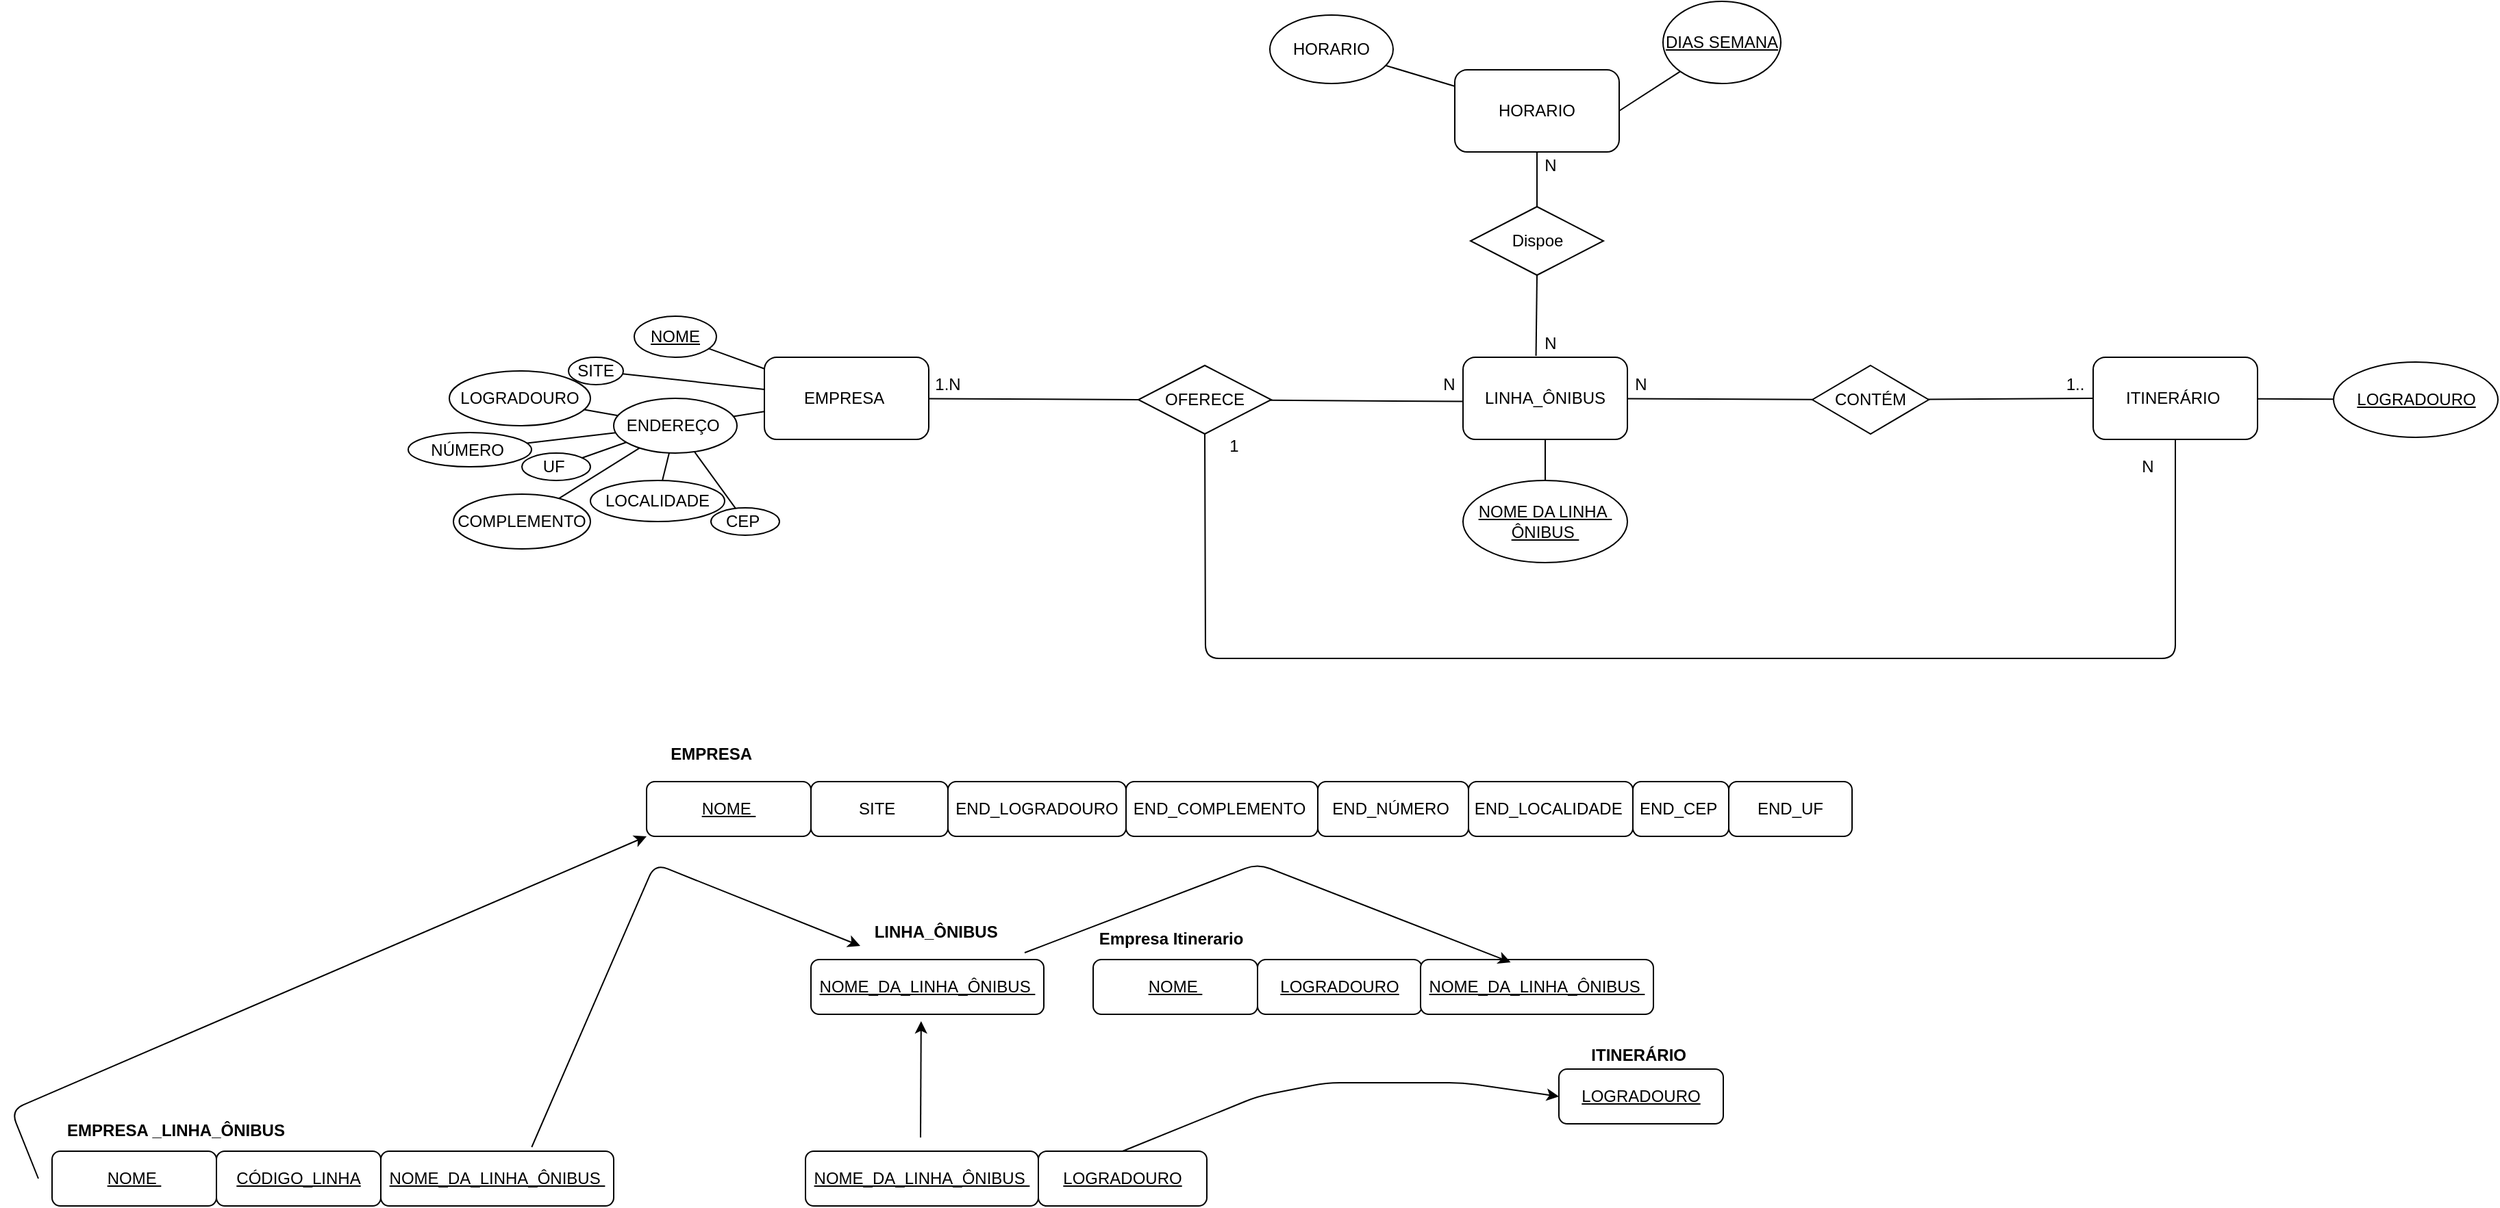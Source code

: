 <mxfile version="14.4.6" type="device"><diagram id="N6m5x3sc0WAiaWszn8y5" name="Page-1"><mxGraphModel dx="2401" dy="1858" grid="1" gridSize="10" guides="1" tooltips="1" connect="1" arrows="1" fold="1" page="1" pageScale="1" pageWidth="827" pageHeight="1169" math="0" shadow="0"><root><mxCell id="0"/><mxCell id="1" parent="0"/><mxCell id="HRMItKFjVG_AQxvLuuM6-1" value="ITINERÁRIO&amp;nbsp;" style="rounded=1;whiteSpace=wrap;html=1;" parent="1" vertex="1"><mxGeometry x="700" y="120" width="120" height="60" as="geometry"/></mxCell><mxCell id="HRMItKFjVG_AQxvLuuM6-2" value="LINHA_ÔNIBUS" style="rounded=1;whiteSpace=wrap;html=1;" parent="1" vertex="1"><mxGeometry x="240" y="120" width="120" height="60" as="geometry"/></mxCell><mxCell id="HRMItKFjVG_AQxvLuuM6-4" value="EMPRESA&amp;nbsp;" style="rounded=1;whiteSpace=wrap;html=1;" parent="1" vertex="1"><mxGeometry x="-270" y="120" width="120" height="60" as="geometry"/></mxCell><mxCell id="HRMItKFjVG_AQxvLuuM6-7" value="NÚMERO&amp;nbsp;" style="ellipse;whiteSpace=wrap;html=1;" parent="1" vertex="1"><mxGeometry x="-530" y="175" width="90" height="25" as="geometry"/></mxCell><mxCell id="HRMItKFjVG_AQxvLuuM6-8" value="CEP&amp;nbsp;" style="ellipse;whiteSpace=wrap;html=1;" parent="1" vertex="1"><mxGeometry x="-309" y="230" width="50" height="20" as="geometry"/></mxCell><mxCell id="HRMItKFjVG_AQxvLuuM6-9" value="LOCALIDADE" style="ellipse;whiteSpace=wrap;html=1;" parent="1" vertex="1"><mxGeometry x="-397" y="210" width="98" height="30" as="geometry"/></mxCell><mxCell id="HRMItKFjVG_AQxvLuuM6-10" value="LOGRADOURO" style="ellipse;whiteSpace=wrap;html=1;" parent="1" vertex="1"><mxGeometry x="-500" y="130" width="103" height="40" as="geometry"/></mxCell><mxCell id="HRMItKFjVG_AQxvLuuM6-11" value="COMPLEMENTO" style="ellipse;whiteSpace=wrap;html=1;" parent="1" vertex="1"><mxGeometry x="-497" y="220" width="100" height="40" as="geometry"/></mxCell><mxCell id="HRMItKFjVG_AQxvLuuM6-12" value="UF&amp;nbsp;" style="ellipse;whiteSpace=wrap;html=1;" parent="1" vertex="1"><mxGeometry x="-447" y="190" width="50" height="20" as="geometry"/></mxCell><mxCell id="HRMItKFjVG_AQxvLuuM6-13" value="ENDEREÇO&amp;nbsp;" style="ellipse;whiteSpace=wrap;html=1;" parent="1" vertex="1"><mxGeometry x="-380" y="150" width="90" height="40" as="geometry"/></mxCell><mxCell id="HRMItKFjVG_AQxvLuuM6-14" value="SITE" style="ellipse;whiteSpace=wrap;html=1;" parent="1" vertex="1"><mxGeometry x="-413" y="120" width="40" height="20" as="geometry"/></mxCell><mxCell id="HRMItKFjVG_AQxvLuuM6-15" value="&lt;u&gt;NOME&lt;/u&gt;" style="ellipse;whiteSpace=wrap;html=1;" parent="1" vertex="1"><mxGeometry x="-365" y="90" width="60" height="30" as="geometry"/></mxCell><mxCell id="HRMItKFjVG_AQxvLuuM6-21" value="&lt;u&gt;LOGRADOURO&lt;/u&gt;" style="ellipse;whiteSpace=wrap;html=1;" parent="1" vertex="1"><mxGeometry x="875.5" y="123.5" width="120" height="55" as="geometry"/></mxCell><mxCell id="HRMItKFjVG_AQxvLuuM6-33" value="OFERECE" style="rhombus;whiteSpace=wrap;html=1;" parent="1" vertex="1"><mxGeometry x="3" y="126" width="97" height="50" as="geometry"/></mxCell><mxCell id="HRMItKFjVG_AQxvLuuM6-36" value="CONTÉM" style="rhombus;whiteSpace=wrap;html=1;" parent="1" vertex="1"><mxGeometry x="495" y="126" width="85" height="50" as="geometry"/></mxCell><mxCell id="HRMItKFjVG_AQxvLuuM6-38" value="" style="endArrow=none;html=1;" parent="1" source="HRMItKFjVG_AQxvLuuM6-15" target="HRMItKFjVG_AQxvLuuM6-4" edge="1"><mxGeometry width="50" height="50" relative="1" as="geometry"><mxPoint x="-240" y="80" as="sourcePoint"/><mxPoint x="-190" y="30" as="targetPoint"/></mxGeometry></mxCell><mxCell id="HRMItKFjVG_AQxvLuuM6-39" value="" style="endArrow=none;html=1;" parent="1" source="HRMItKFjVG_AQxvLuuM6-14" target="HRMItKFjVG_AQxvLuuM6-4" edge="1"><mxGeometry width="50" height="50" relative="1" as="geometry"><mxPoint x="-300.0" y="138.026" as="sourcePoint"/><mxPoint x="-292.13" y="141.969" as="targetPoint"/></mxGeometry></mxCell><mxCell id="HRMItKFjVG_AQxvLuuM6-40" value="" style="endArrow=none;html=1;" parent="1" source="HRMItKFjVG_AQxvLuuM6-10" target="HRMItKFjVG_AQxvLuuM6-13" edge="1"><mxGeometry width="50" height="50" relative="1" as="geometry"><mxPoint x="-352.74" y="122.757" as="sourcePoint"/><mxPoint x="-383.502" y="161.731" as="targetPoint"/></mxGeometry></mxCell><mxCell id="HRMItKFjVG_AQxvLuuM6-41" value="" style="endArrow=none;html=1;" parent="1" source="HRMItKFjVG_AQxvLuuM6-13" target="HRMItKFjVG_AQxvLuuM6-9" edge="1"><mxGeometry width="50" height="50" relative="1" as="geometry"><mxPoint x="-341.416" y="198.742" as="sourcePoint"/><mxPoint x="-340" y="222.645" as="targetPoint"/></mxGeometry></mxCell><mxCell id="HRMItKFjVG_AQxvLuuM6-42" value="" style="endArrow=none;html=1;" parent="1" source="HRMItKFjVG_AQxvLuuM6-7" target="HRMItKFjVG_AQxvLuuM6-13" edge="1"><mxGeometry width="50" height="50" relative="1" as="geometry"><mxPoint x="-462.74" y="187.347" as="sourcePoint"/><mxPoint x="-385.192" y="175.527" as="targetPoint"/></mxGeometry></mxCell><mxCell id="HRMItKFjVG_AQxvLuuM6-43" value="" style="endArrow=none;html=1;" parent="1" source="HRMItKFjVG_AQxvLuuM6-13" target="HRMItKFjVG_AQxvLuuM6-12" edge="1"><mxGeometry width="50" height="50" relative="1" as="geometry"><mxPoint x="-378.546" y="185.268" as="sourcePoint"/><mxPoint x="-438.831" y="240.002" as="targetPoint"/></mxGeometry></mxCell><mxCell id="HRMItKFjVG_AQxvLuuM6-44" value="" style="endArrow=none;html=1;" parent="1" source="HRMItKFjVG_AQxvLuuM6-13" target="HRMItKFjVG_AQxvLuuM6-8" edge="1"><mxGeometry width="50" height="50" relative="1" as="geometry"><mxPoint x="-315.327" y="196.951" as="sourcePoint"/><mxPoint x="-335.321" y="240.492" as="targetPoint"/></mxGeometry></mxCell><mxCell id="HRMItKFjVG_AQxvLuuM6-45" value="" style="endArrow=none;html=1;" parent="1" source="HRMItKFjVG_AQxvLuuM6-13" target="HRMItKFjVG_AQxvLuuM6-11" edge="1"><mxGeometry width="50" height="50" relative="1" as="geometry"><mxPoint x="-368.947" y="191.686" as="sourcePoint"/><mxPoint x="-477.069" y="253.679" as="targetPoint"/></mxGeometry></mxCell><mxCell id="HRMItKFjVG_AQxvLuuM6-46" value="" style="endArrow=none;html=1;" parent="1" source="HRMItKFjVG_AQxvLuuM6-4" target="HRMItKFjVG_AQxvLuuM6-13" edge="1"><mxGeometry width="50" height="50" relative="1" as="geometry"><mxPoint x="-276.476" y="146.895" as="sourcePoint"/><mxPoint x="-285.122" y="162.403" as="targetPoint"/></mxGeometry></mxCell><mxCell id="HRMItKFjVG_AQxvLuuM6-62" value="&lt;u&gt;NOME DA LINHA&amp;nbsp; ÔNIBUS&amp;nbsp;&lt;/u&gt;" style="ellipse;whiteSpace=wrap;html=1;" parent="1" vertex="1"><mxGeometry x="240" y="210" width="120" height="60" as="geometry"/></mxCell><mxCell id="HRMItKFjVG_AQxvLuuM6-63" value="" style="endArrow=none;html=1;" parent="1" source="HRMItKFjVG_AQxvLuuM6-2" target="HRMItKFjVG_AQxvLuuM6-62" edge="1"><mxGeometry width="50" height="50" relative="1" as="geometry"><mxPoint x="291" y="213.86" as="sourcePoint"/><mxPoint x="321.896" y="209.998" as="targetPoint"/></mxGeometry></mxCell><mxCell id="HRMItKFjVG_AQxvLuuM6-66" value="" style="endArrow=none;html=1;" parent="1" source="HRMItKFjVG_AQxvLuuM6-1" target="HRMItKFjVG_AQxvLuuM6-21" edge="1"><mxGeometry width="50" height="50" relative="1" as="geometry"><mxPoint x="830" y="160" as="sourcePoint"/><mxPoint x="930.795" y="166.612" as="targetPoint"/></mxGeometry></mxCell><mxCell id="HRMItKFjVG_AQxvLuuM6-67" value="" style="endArrow=none;html=1;entryX=0;entryY=0.5;entryDx=0;entryDy=0;" parent="1" source="HRMItKFjVG_AQxvLuuM6-4" target="HRMItKFjVG_AQxvLuuM6-33" edge="1"><mxGeometry width="50" height="50" relative="1" as="geometry"><mxPoint x="-60" y="225" as="sourcePoint"/><mxPoint x="-10" y="175" as="targetPoint"/></mxGeometry></mxCell><mxCell id="HRMItKFjVG_AQxvLuuM6-68" value="" style="endArrow=none;html=1;" parent="1" source="HRMItKFjVG_AQxvLuuM6-33" edge="1"><mxGeometry width="50" height="50" relative="1" as="geometry"><mxPoint x="100" y="153" as="sourcePoint"/><mxPoint x="240" y="152.3" as="targetPoint"/></mxGeometry></mxCell><mxCell id="HRMItKFjVG_AQxvLuuM6-69" value="" style="endArrow=none;html=1;" parent="1" source="HRMItKFjVG_AQxvLuuM6-2" target="HRMItKFjVG_AQxvLuuM6-36" edge="1"><mxGeometry width="50" height="50" relative="1" as="geometry"><mxPoint x="360.0" y="149.51" as="sourcePoint"/><mxPoint x="500.64" y="150.48" as="targetPoint"/></mxGeometry></mxCell><mxCell id="HRMItKFjVG_AQxvLuuM6-70" value="" style="endArrow=none;html=1;entryX=0;entryY=0.5;entryDx=0;entryDy=0;" parent="1" source="HRMItKFjVG_AQxvLuuM6-36" target="HRMItKFjVG_AQxvLuuM6-1" edge="1"><mxGeometry width="50" height="50" relative="1" as="geometry"><mxPoint x="590" y="150" as="sourcePoint"/><mxPoint x="700.002" y="151.282" as="targetPoint"/></mxGeometry></mxCell><mxCell id="HRMItKFjVG_AQxvLuuM6-72" value="1.N" style="text;html=1;strokeColor=none;fillColor=none;align=center;verticalAlign=middle;whiteSpace=wrap;rounded=0;" parent="1" vertex="1"><mxGeometry x="-156" y="130" width="40" height="20" as="geometry"/></mxCell><mxCell id="HRMItKFjVG_AQxvLuuM6-73" value="1.." style="text;html=1;strokeColor=none;fillColor=none;align=center;verticalAlign=middle;whiteSpace=wrap;rounded=0;" parent="1" vertex="1"><mxGeometry x="667" y="130" width="40" height="20" as="geometry"/></mxCell><mxCell id="HRMItKFjVG_AQxvLuuM6-74" value="N" style="text;html=1;strokeColor=none;fillColor=none;align=center;verticalAlign=middle;whiteSpace=wrap;rounded=0;" parent="1" vertex="1"><mxGeometry x="210" y="130" width="40" height="20" as="geometry"/></mxCell><mxCell id="HRMItKFjVG_AQxvLuuM6-75" value="N" style="text;html=1;strokeColor=none;fillColor=none;align=center;verticalAlign=middle;whiteSpace=wrap;rounded=0;" parent="1" vertex="1"><mxGeometry x="350" y="130" width="40" height="20" as="geometry"/></mxCell><mxCell id="HRMItKFjVG_AQxvLuuM6-82" value="END_NÚMERO&amp;nbsp;" style="rounded=1;whiteSpace=wrap;html=1;" parent="1" vertex="1"><mxGeometry x="134" y="430" width="110" height="40" as="geometry"/></mxCell><mxCell id="HRMItKFjVG_AQxvLuuM6-83" value="END_LOGRADOURO" style="rounded=1;whiteSpace=wrap;html=1;" parent="1" vertex="1"><mxGeometry x="-136" y="430" width="130" height="40" as="geometry"/></mxCell><mxCell id="HRMItKFjVG_AQxvLuuM6-84" value="SITE&amp;nbsp;" style="rounded=1;whiteSpace=wrap;html=1;" parent="1" vertex="1"><mxGeometry x="-236" y="430" width="100" height="40" as="geometry"/></mxCell><mxCell id="HRMItKFjVG_AQxvLuuM6-85" value="&lt;u&gt;NOME&amp;nbsp;&lt;/u&gt;" style="rounded=1;whiteSpace=wrap;html=1;" parent="1" vertex="1"><mxGeometry x="-356" y="430" width="120" height="40" as="geometry"/></mxCell><mxCell id="HRMItKFjVG_AQxvLuuM6-86" value="END_LOCALIDADE&amp;nbsp;" style="rounded=1;whiteSpace=wrap;html=1;" parent="1" vertex="1"><mxGeometry x="244" y="430" width="120" height="40" as="geometry"/></mxCell><mxCell id="HRMItKFjVG_AQxvLuuM6-87" value="END_CEP&amp;nbsp;" style="rounded=1;whiteSpace=wrap;html=1;" parent="1" vertex="1"><mxGeometry x="364" y="430" width="70" height="40" as="geometry"/></mxCell><mxCell id="HRMItKFjVG_AQxvLuuM6-88" value="END_UF" style="rounded=1;whiteSpace=wrap;html=1;" parent="1" vertex="1"><mxGeometry x="434" y="430" width="90" height="40" as="geometry"/></mxCell><mxCell id="HRMItKFjVG_AQxvLuuM6-89" value="END_COMPLEMENTO&amp;nbsp;" style="rounded=1;whiteSpace=wrap;html=1;" parent="1" vertex="1"><mxGeometry x="-6" y="430" width="140" height="40" as="geometry"/></mxCell><mxCell id="HRMItKFjVG_AQxvLuuM6-90" value="&lt;b&gt;EMPRESA&amp;nbsp;&lt;/b&gt;" style="text;html=1;strokeColor=none;fillColor=none;align=center;verticalAlign=middle;whiteSpace=wrap;rounded=0;" parent="1" vertex="1"><mxGeometry x="-380" y="400" width="146" height="20" as="geometry"/></mxCell><mxCell id="HRMItKFjVG_AQxvLuuM6-93" value="&lt;u&gt;NOME_DA_LINHA_ÔNIBUS&amp;nbsp;&lt;/u&gt;" style="rounded=1;whiteSpace=wrap;html=1;" parent="1" vertex="1"><mxGeometry x="-236" y="560" width="170" height="40" as="geometry"/></mxCell><mxCell id="HRMItKFjVG_AQxvLuuM6-99" value="&lt;b&gt;LINHA_ÔNIBUS&amp;nbsp;&lt;/b&gt;" style="text;html=1;strokeColor=none;fillColor=none;align=center;verticalAlign=middle;whiteSpace=wrap;rounded=0;" parent="1" vertex="1"><mxGeometry x="-216" y="515" width="146" height="50" as="geometry"/></mxCell><mxCell id="HRMItKFjVG_AQxvLuuM6-104" value="&lt;u&gt;LOGRADOURO&lt;/u&gt;" style="rounded=1;whiteSpace=wrap;html=1;" parent="1" vertex="1"><mxGeometry x="310" y="640" width="120" height="40" as="geometry"/></mxCell><mxCell id="HRMItKFjVG_AQxvLuuM6-109" value="&lt;b&gt;ITINERÁRIO&amp;nbsp;&lt;/b&gt;" style="text;html=1;strokeColor=none;fillColor=none;align=center;verticalAlign=middle;whiteSpace=wrap;rounded=0;" parent="1" vertex="1"><mxGeometry x="297" y="610" width="146" height="40" as="geometry"/></mxCell><mxCell id="HRMItKFjVG_AQxvLuuM6-117" value="&lt;u&gt;LOGRADOURO&lt;/u&gt;" style="rounded=1;whiteSpace=wrap;html=1;" parent="1" vertex="1"><mxGeometry x="-70" y="700" width="123" height="40" as="geometry"/></mxCell><mxCell id="HRMItKFjVG_AQxvLuuM6-121" value="&lt;u&gt;NOME_DA_LINHA_ÔNIBUS&amp;nbsp;&lt;/u&gt;" style="rounded=1;whiteSpace=wrap;html=1;" parent="1" vertex="1"><mxGeometry x="-240" y="700" width="170" height="40" as="geometry"/></mxCell><mxCell id="HRMItKFjVG_AQxvLuuM6-129" value="&lt;u&gt;NOME&amp;nbsp;&lt;/u&gt;" style="rounded=1;whiteSpace=wrap;html=1;" parent="1" vertex="1"><mxGeometry x="-790" y="700" width="120" height="40" as="geometry"/></mxCell><mxCell id="HRMItKFjVG_AQxvLuuM6-130" value="&lt;b&gt;EMPRESA _LINHA_ÔNIBUS&lt;/b&gt;" style="text;html=1;strokeColor=none;fillColor=none;align=center;verticalAlign=middle;whiteSpace=wrap;rounded=0;" parent="1" vertex="1"><mxGeometry x="-794" y="660" width="189" height="50" as="geometry"/></mxCell><mxCell id="HRMItKFjVG_AQxvLuuM6-131" value="&lt;u&gt;NOME_DA_LINHA_ÔNIBUS&amp;nbsp;&lt;/u&gt;" style="rounded=1;whiteSpace=wrap;html=1;" parent="1" vertex="1"><mxGeometry x="-550" y="700" width="170" height="40" as="geometry"/></mxCell><mxCell id="HRMItKFjVG_AQxvLuuM6-132" value="&lt;u&gt;CÓDIGO_LINHA&lt;/u&gt;" style="rounded=1;whiteSpace=wrap;html=1;" parent="1" vertex="1"><mxGeometry x="-670" y="700" width="120" height="40" as="geometry"/></mxCell><mxCell id="HRMItKFjVG_AQxvLuuM6-144" value="" style="endArrow=classic;html=1;entryX=0;entryY=1;entryDx=0;entryDy=0;" parent="1" target="HRMItKFjVG_AQxvLuuM6-85" edge="1"><mxGeometry width="50" height="50" relative="1" as="geometry"><mxPoint x="-800" y="720" as="sourcePoint"/><mxPoint x="-422" y="600" as="targetPoint"/><Array as="points"><mxPoint x="-820" y="670"/></Array></mxGeometry></mxCell><mxCell id="HRMItKFjVG_AQxvLuuM6-146" value="" style="endArrow=classic;html=1;" parent="1" edge="1"><mxGeometry width="50" height="50" relative="1" as="geometry"><mxPoint x="-156" y="690" as="sourcePoint"/><mxPoint x="-155.59" y="605" as="targetPoint"/></mxGeometry></mxCell><mxCell id="HRMItKFjVG_AQxvLuuM6-148" value="" style="endArrow=classic;html=1;exitX=0.648;exitY=-0.075;exitDx=0;exitDy=0;exitPerimeter=0;" parent="1" source="HRMItKFjVG_AQxvLuuM6-131" edge="1"><mxGeometry width="50" height="50" relative="1" as="geometry"><mxPoint x="-410.643" y="676.0" as="sourcePoint"/><mxPoint x="-200" y="550" as="targetPoint"/><Array as="points"><mxPoint x="-350" y="490"/></Array></mxGeometry></mxCell><mxCell id="-AuvZ4rxAbRkZh_F5Zkp-1" value="HORARIO" style="rounded=1;whiteSpace=wrap;html=1;" vertex="1" parent="1"><mxGeometry x="234" y="-90" width="120" height="60" as="geometry"/></mxCell><mxCell id="-AuvZ4rxAbRkZh_F5Zkp-2" value="HORARIO" style="ellipse;whiteSpace=wrap;html=1;" vertex="1" parent="1"><mxGeometry x="99" y="-130" width="90" height="50" as="geometry"/></mxCell><mxCell id="-AuvZ4rxAbRkZh_F5Zkp-3" value="" style="endArrow=none;html=1;" edge="1" parent="1" source="-AuvZ4rxAbRkZh_F5Zkp-1" target="-AuvZ4rxAbRkZh_F5Zkp-2"><mxGeometry width="50" height="50" relative="1" as="geometry"><mxPoint x="329" y="-111.022" as="sourcePoint"/><mxPoint x="353.849" y="-104.997" as="targetPoint"/></mxGeometry></mxCell><mxCell id="-AuvZ4rxAbRkZh_F5Zkp-8" value="&lt;u&gt;DIAS SEMANA&lt;/u&gt;" style="ellipse;whiteSpace=wrap;html=1;" vertex="1" parent="1"><mxGeometry x="386" y="-140" width="86" height="60" as="geometry"/></mxCell><mxCell id="-AuvZ4rxAbRkZh_F5Zkp-10" value="" style="endArrow=none;html=1;exitX=0;exitY=1;exitDx=0;exitDy=0;entryX=1;entryY=0.5;entryDx=0;entryDy=0;" edge="1" parent="1" source="-AuvZ4rxAbRkZh_F5Zkp-8" target="-AuvZ4rxAbRkZh_F5Zkp-1"><mxGeometry width="50" height="50" relative="1" as="geometry"><mxPoint x="383.163" y="-80" as="sourcePoint"/><mxPoint x="377" y="-40" as="targetPoint"/></mxGeometry></mxCell><mxCell id="-AuvZ4rxAbRkZh_F5Zkp-11" value="Dispoe" style="rhombus;whiteSpace=wrap;html=1;" vertex="1" parent="1"><mxGeometry x="245.5" y="10" width="97" height="50" as="geometry"/></mxCell><mxCell id="-AuvZ4rxAbRkZh_F5Zkp-12" value="" style="endArrow=none;html=1;entryX=0.5;entryY=1;entryDx=0;entryDy=0;exitX=0.5;exitY=0;exitDx=0;exitDy=0;" edge="1" parent="1" source="-AuvZ4rxAbRkZh_F5Zkp-11" target="-AuvZ4rxAbRkZh_F5Zkp-1"><mxGeometry width="50" height="50" relative="1" as="geometry"><mxPoint x="204.0" y="15.12" as="sourcePoint"/><mxPoint x="153.596" y="-0.001" as="targetPoint"/></mxGeometry></mxCell><mxCell id="-AuvZ4rxAbRkZh_F5Zkp-13" value="" style="endArrow=none;html=1;entryX=0.5;entryY=1;entryDx=0;entryDy=0;exitX=0.444;exitY=-0.017;exitDx=0;exitDy=0;exitPerimeter=0;" edge="1" parent="1" source="HRMItKFjVG_AQxvLuuM6-2" target="-AuvZ4rxAbRkZh_F5Zkp-11"><mxGeometry width="50" height="50" relative="1" as="geometry"><mxPoint x="310.2" y="97.56" as="sourcePoint"/><mxPoint x="259.796" y="82.439" as="targetPoint"/></mxGeometry></mxCell><mxCell id="-AuvZ4rxAbRkZh_F5Zkp-14" value="N" style="text;html=1;strokeColor=none;fillColor=none;align=center;verticalAlign=middle;whiteSpace=wrap;rounded=0;" vertex="1" parent="1"><mxGeometry x="284" y="-30" width="40" height="20" as="geometry"/></mxCell><mxCell id="-AuvZ4rxAbRkZh_F5Zkp-15" value="N" style="text;html=1;strokeColor=none;fillColor=none;align=center;verticalAlign=middle;whiteSpace=wrap;rounded=0;" vertex="1" parent="1"><mxGeometry x="284" y="100" width="40" height="20" as="geometry"/></mxCell><mxCell id="-AuvZ4rxAbRkZh_F5Zkp-17" value="" style="endArrow=none;html=1;exitX=0.5;exitY=1;exitDx=0;exitDy=0;entryX=0.5;entryY=1;entryDx=0;entryDy=0;" edge="1" parent="1" source="HRMItKFjVG_AQxvLuuM6-1" target="HRMItKFjVG_AQxvLuuM6-33"><mxGeometry width="50" height="50" relative="1" as="geometry"><mxPoint x="750" y="351" as="sourcePoint"/><mxPoint x="60" y="351" as="targetPoint"/><Array as="points"><mxPoint x="760" y="340"/><mxPoint x="52" y="340"/></Array></mxGeometry></mxCell><mxCell id="-AuvZ4rxAbRkZh_F5Zkp-18" value="1" style="text;html=1;strokeColor=none;fillColor=none;align=center;verticalAlign=middle;whiteSpace=wrap;rounded=0;" vertex="1" parent="1"><mxGeometry x="53" y="175" width="40" height="20" as="geometry"/></mxCell><mxCell id="-AuvZ4rxAbRkZh_F5Zkp-19" value="N" style="text;html=1;strokeColor=none;fillColor=none;align=center;verticalAlign=middle;whiteSpace=wrap;rounded=0;" vertex="1" parent="1"><mxGeometry x="720" y="190" width="40" height="20" as="geometry"/></mxCell><mxCell id="-AuvZ4rxAbRkZh_F5Zkp-20" value="" style="endArrow=classic;html=1;exitX=0.5;exitY=0;exitDx=0;exitDy=0;entryX=0;entryY=0.5;entryDx=0;entryDy=0;" edge="1" parent="1" source="HRMItKFjVG_AQxvLuuM6-117" target="HRMItKFjVG_AQxvLuuM6-104"><mxGeometry width="50" height="50" relative="1" as="geometry"><mxPoint x="-146" y="700" as="sourcePoint"/><mxPoint x="310" y="590" as="targetPoint"/><Array as="points"><mxPoint x="90" y="660"/><mxPoint x="140" y="650"/><mxPoint x="240" y="650"/></Array></mxGeometry></mxCell><mxCell id="-AuvZ4rxAbRkZh_F5Zkp-24" value="&lt;u&gt;NOME&amp;nbsp;&lt;/u&gt;" style="rounded=1;whiteSpace=wrap;html=1;" vertex="1" parent="1"><mxGeometry x="-30" y="560" width="120" height="40" as="geometry"/></mxCell><mxCell id="-AuvZ4rxAbRkZh_F5Zkp-28" value="&lt;b&gt;Empresa Itinerario&lt;/b&gt;" style="text;html=1;strokeColor=none;fillColor=none;align=center;verticalAlign=middle;whiteSpace=wrap;rounded=0;" vertex="1" parent="1"><mxGeometry x="-46" y="525" width="146" height="40" as="geometry"/></mxCell><mxCell id="-AuvZ4rxAbRkZh_F5Zkp-29" value="&lt;u&gt;LOGRADOURO&lt;/u&gt;" style="rounded=1;whiteSpace=wrap;html=1;" vertex="1" parent="1"><mxGeometry x="90" y="560" width="120" height="40" as="geometry"/></mxCell><mxCell id="-AuvZ4rxAbRkZh_F5Zkp-30" value="&lt;u&gt;NOME_DA_LINHA_ÔNIBUS&amp;nbsp;&lt;/u&gt;" style="rounded=1;whiteSpace=wrap;html=1;" vertex="1" parent="1"><mxGeometry x="209" y="560" width="170" height="40" as="geometry"/></mxCell><mxCell id="-AuvZ4rxAbRkZh_F5Zkp-33" value="" style="endArrow=classic;html=1;entryX=0.387;entryY=0.05;entryDx=0;entryDy=0;entryPerimeter=0;" edge="1" parent="1" target="-AuvZ4rxAbRkZh_F5Zkp-30"><mxGeometry width="50" height="50" relative="1" as="geometry"><mxPoint x="-80" y="555" as="sourcePoint"/><mxPoint x="30" y="490" as="targetPoint"/><Array as="points"><mxPoint x="90" y="490"/></Array></mxGeometry></mxCell></root></mxGraphModel></diagram></mxfile>